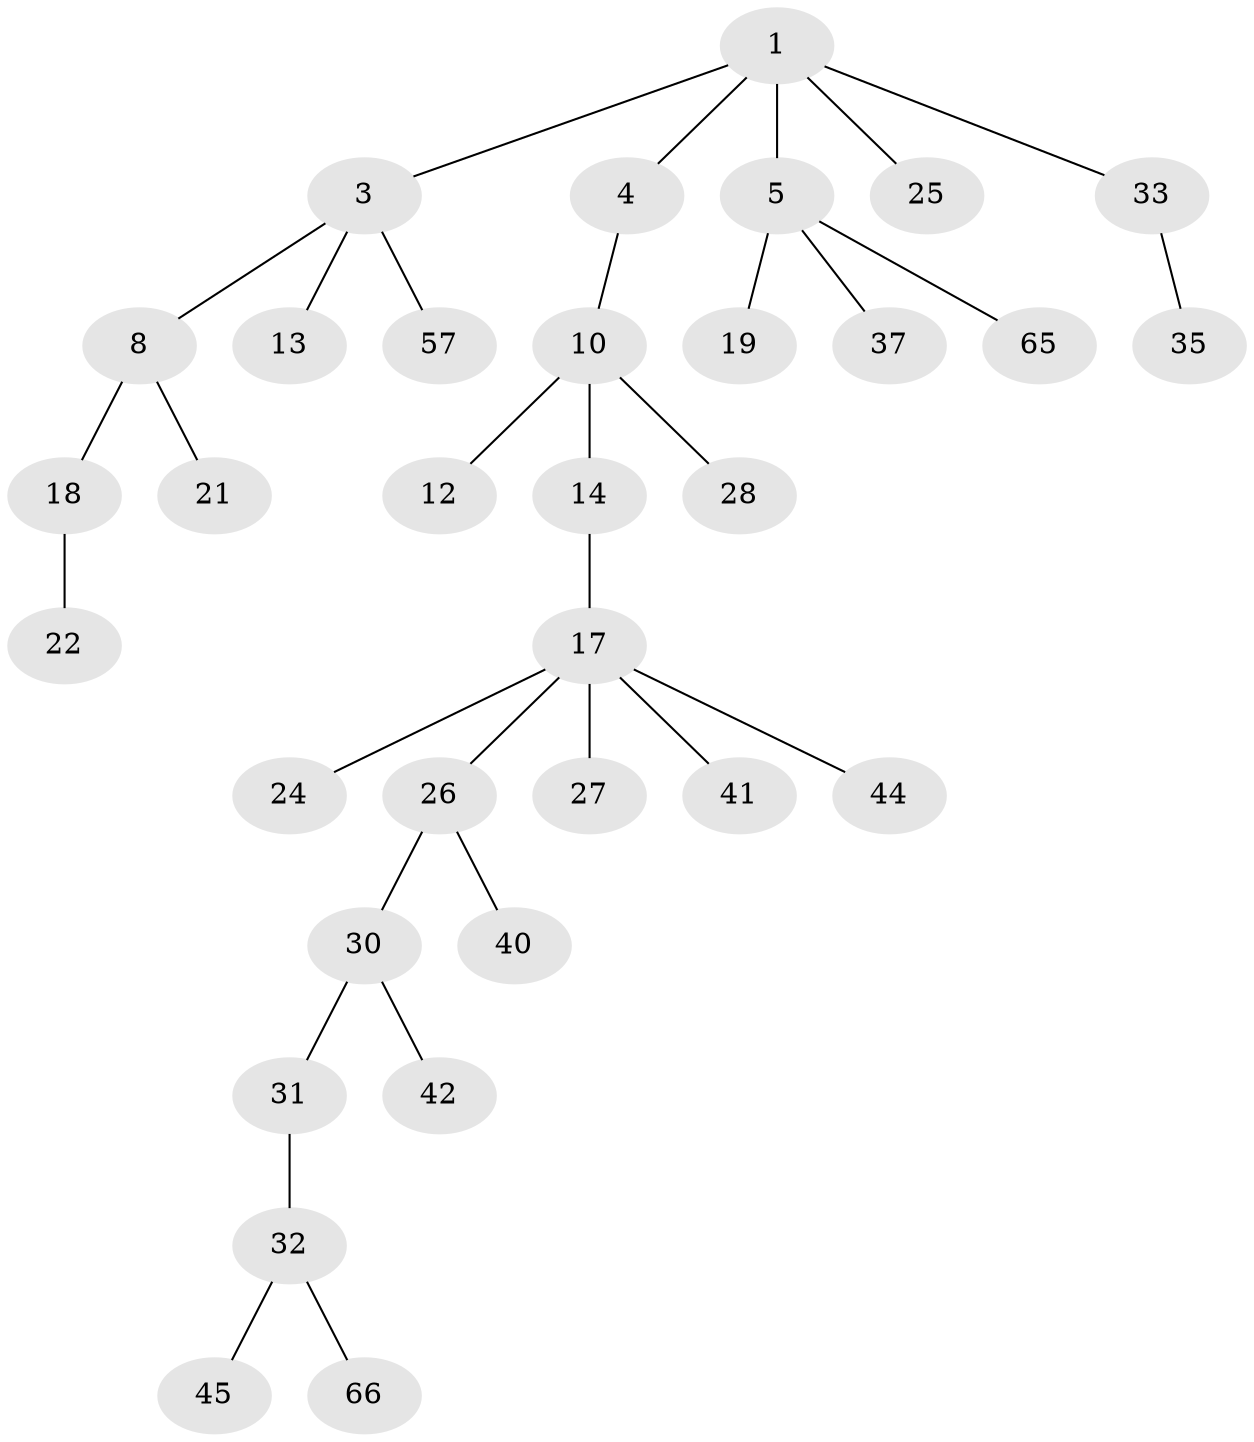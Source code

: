 // original degree distribution, {3: 0.15151515151515152, 4: 0.07575757575757576, 2: 0.30303030303030304, 1: 0.4393939393939394, 6: 0.015151515151515152, 5: 0.015151515151515152}
// Generated by graph-tools (version 1.1) at 2025/15/03/09/25 04:15:28]
// undirected, 33 vertices, 32 edges
graph export_dot {
graph [start="1"]
  node [color=gray90,style=filled];
  1 [super="+2+7"];
  3;
  4;
  5 [super="+9+6"];
  8 [super="+16+36"];
  10 [super="+11+15"];
  12 [super="+29"];
  13;
  14;
  17 [super="+23+54+20"];
  18;
  19 [super="+47"];
  21;
  22 [super="+46"];
  24;
  25;
  26 [super="+34+38"];
  27 [super="+48"];
  28;
  30;
  31 [super="+56"];
  32;
  33 [super="+52+59"];
  35 [super="+53"];
  37 [super="+49"];
  40;
  41;
  42;
  44 [super="+64"];
  45;
  57;
  65;
  66;
  1 -- 5;
  1 -- 3;
  1 -- 4;
  1 -- 25;
  1 -- 33;
  3 -- 8;
  3 -- 13;
  3 -- 57;
  4 -- 10;
  5 -- 37;
  5 -- 65;
  5 -- 19;
  8 -- 18;
  8 -- 21;
  10 -- 12;
  10 -- 28;
  10 -- 14;
  14 -- 17;
  17 -- 24;
  17 -- 26;
  17 -- 27;
  17 -- 44;
  17 -- 41;
  18 -- 22;
  26 -- 30;
  26 -- 40;
  30 -- 31;
  30 -- 42;
  31 -- 32;
  32 -- 45;
  32 -- 66;
  33 -- 35;
}
